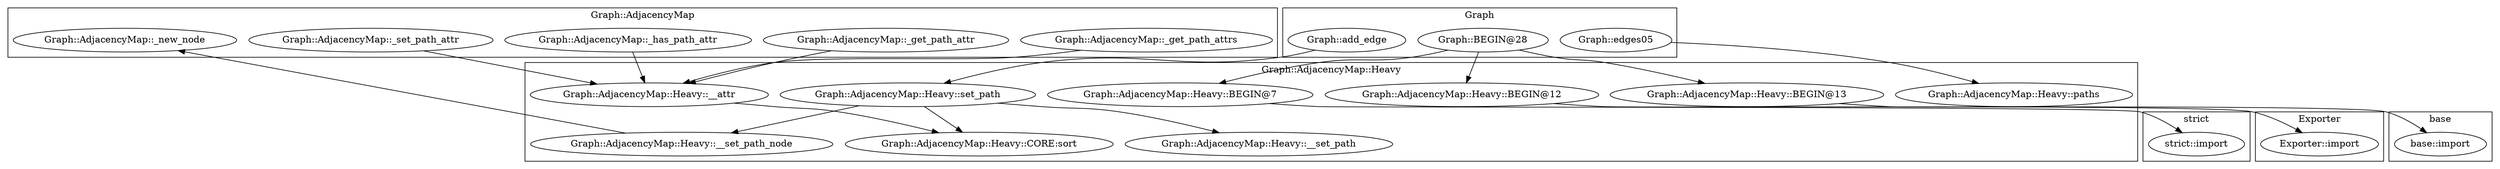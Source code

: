 digraph {
graph [overlap=false]
subgraph cluster_Graph_AdjacencyMap_Heavy {
	label="Graph::AdjacencyMap::Heavy";
	"Graph::AdjacencyMap::Heavy::set_path";
	"Graph::AdjacencyMap::Heavy::BEGIN@7";
	"Graph::AdjacencyMap::Heavy::__set_path";
	"Graph::AdjacencyMap::Heavy::__attr";
	"Graph::AdjacencyMap::Heavy::__set_path_node";
	"Graph::AdjacencyMap::Heavy::paths";
	"Graph::AdjacencyMap::Heavy::BEGIN@12";
	"Graph::AdjacencyMap::Heavy::BEGIN@13";
	"Graph::AdjacencyMap::Heavy::CORE:sort";
}
subgraph cluster_Graph_AdjacencyMap {
	label="Graph::AdjacencyMap";
	"Graph::AdjacencyMap::_set_path_attr";
	"Graph::AdjacencyMap::_new_node";
	"Graph::AdjacencyMap::_get_path_attrs";
	"Graph::AdjacencyMap::_get_path_attr";
	"Graph::AdjacencyMap::_has_path_attr";
}
subgraph cluster_base {
	label="base";
	"base::import";
}
subgraph cluster_Exporter {
	label="Exporter";
	"Exporter::import";
}
subgraph cluster_Graph {
	label="Graph";
	"Graph::add_edge";
	"Graph::BEGIN@28";
	"Graph::edges05";
}
subgraph cluster_strict {
	label="strict";
	"strict::import";
}
"Graph::BEGIN@28" -> "Graph::AdjacencyMap::Heavy::BEGIN@7";
"Graph::BEGIN@28" -> "Graph::AdjacencyMap::Heavy::BEGIN@12";
"Graph::AdjacencyMap::Heavy::BEGIN@7" -> "strict::import";
"Graph::AdjacencyMap::Heavy::set_path" -> "Graph::AdjacencyMap::Heavy::__set_path_node";
"Graph::AdjacencyMap::Heavy::set_path" -> "Graph::AdjacencyMap::Heavy::__set_path";
"Graph::AdjacencyMap::Heavy::__attr" -> "Graph::AdjacencyMap::Heavy::CORE:sort";
"Graph::AdjacencyMap::Heavy::set_path" -> "Graph::AdjacencyMap::Heavy::CORE:sort";
"Graph::add_edge" -> "Graph::AdjacencyMap::Heavy::set_path";
"Graph::AdjacencyMap::Heavy::BEGIN@12" -> "Exporter::import";
"Graph::AdjacencyMap::Heavy::BEGIN@13" -> "base::import";
"Graph::BEGIN@28" -> "Graph::AdjacencyMap::Heavy::BEGIN@13";
"Graph::edges05" -> "Graph::AdjacencyMap::Heavy::paths";
"Graph::AdjacencyMap::_set_path_attr" -> "Graph::AdjacencyMap::Heavy::__attr";
"Graph::AdjacencyMap::_get_path_attrs" -> "Graph::AdjacencyMap::Heavy::__attr";
"Graph::AdjacencyMap::_get_path_attr" -> "Graph::AdjacencyMap::Heavy::__attr";
"Graph::AdjacencyMap::_has_path_attr" -> "Graph::AdjacencyMap::Heavy::__attr";
"Graph::AdjacencyMap::Heavy::__set_path_node" -> "Graph::AdjacencyMap::_new_node";
}
